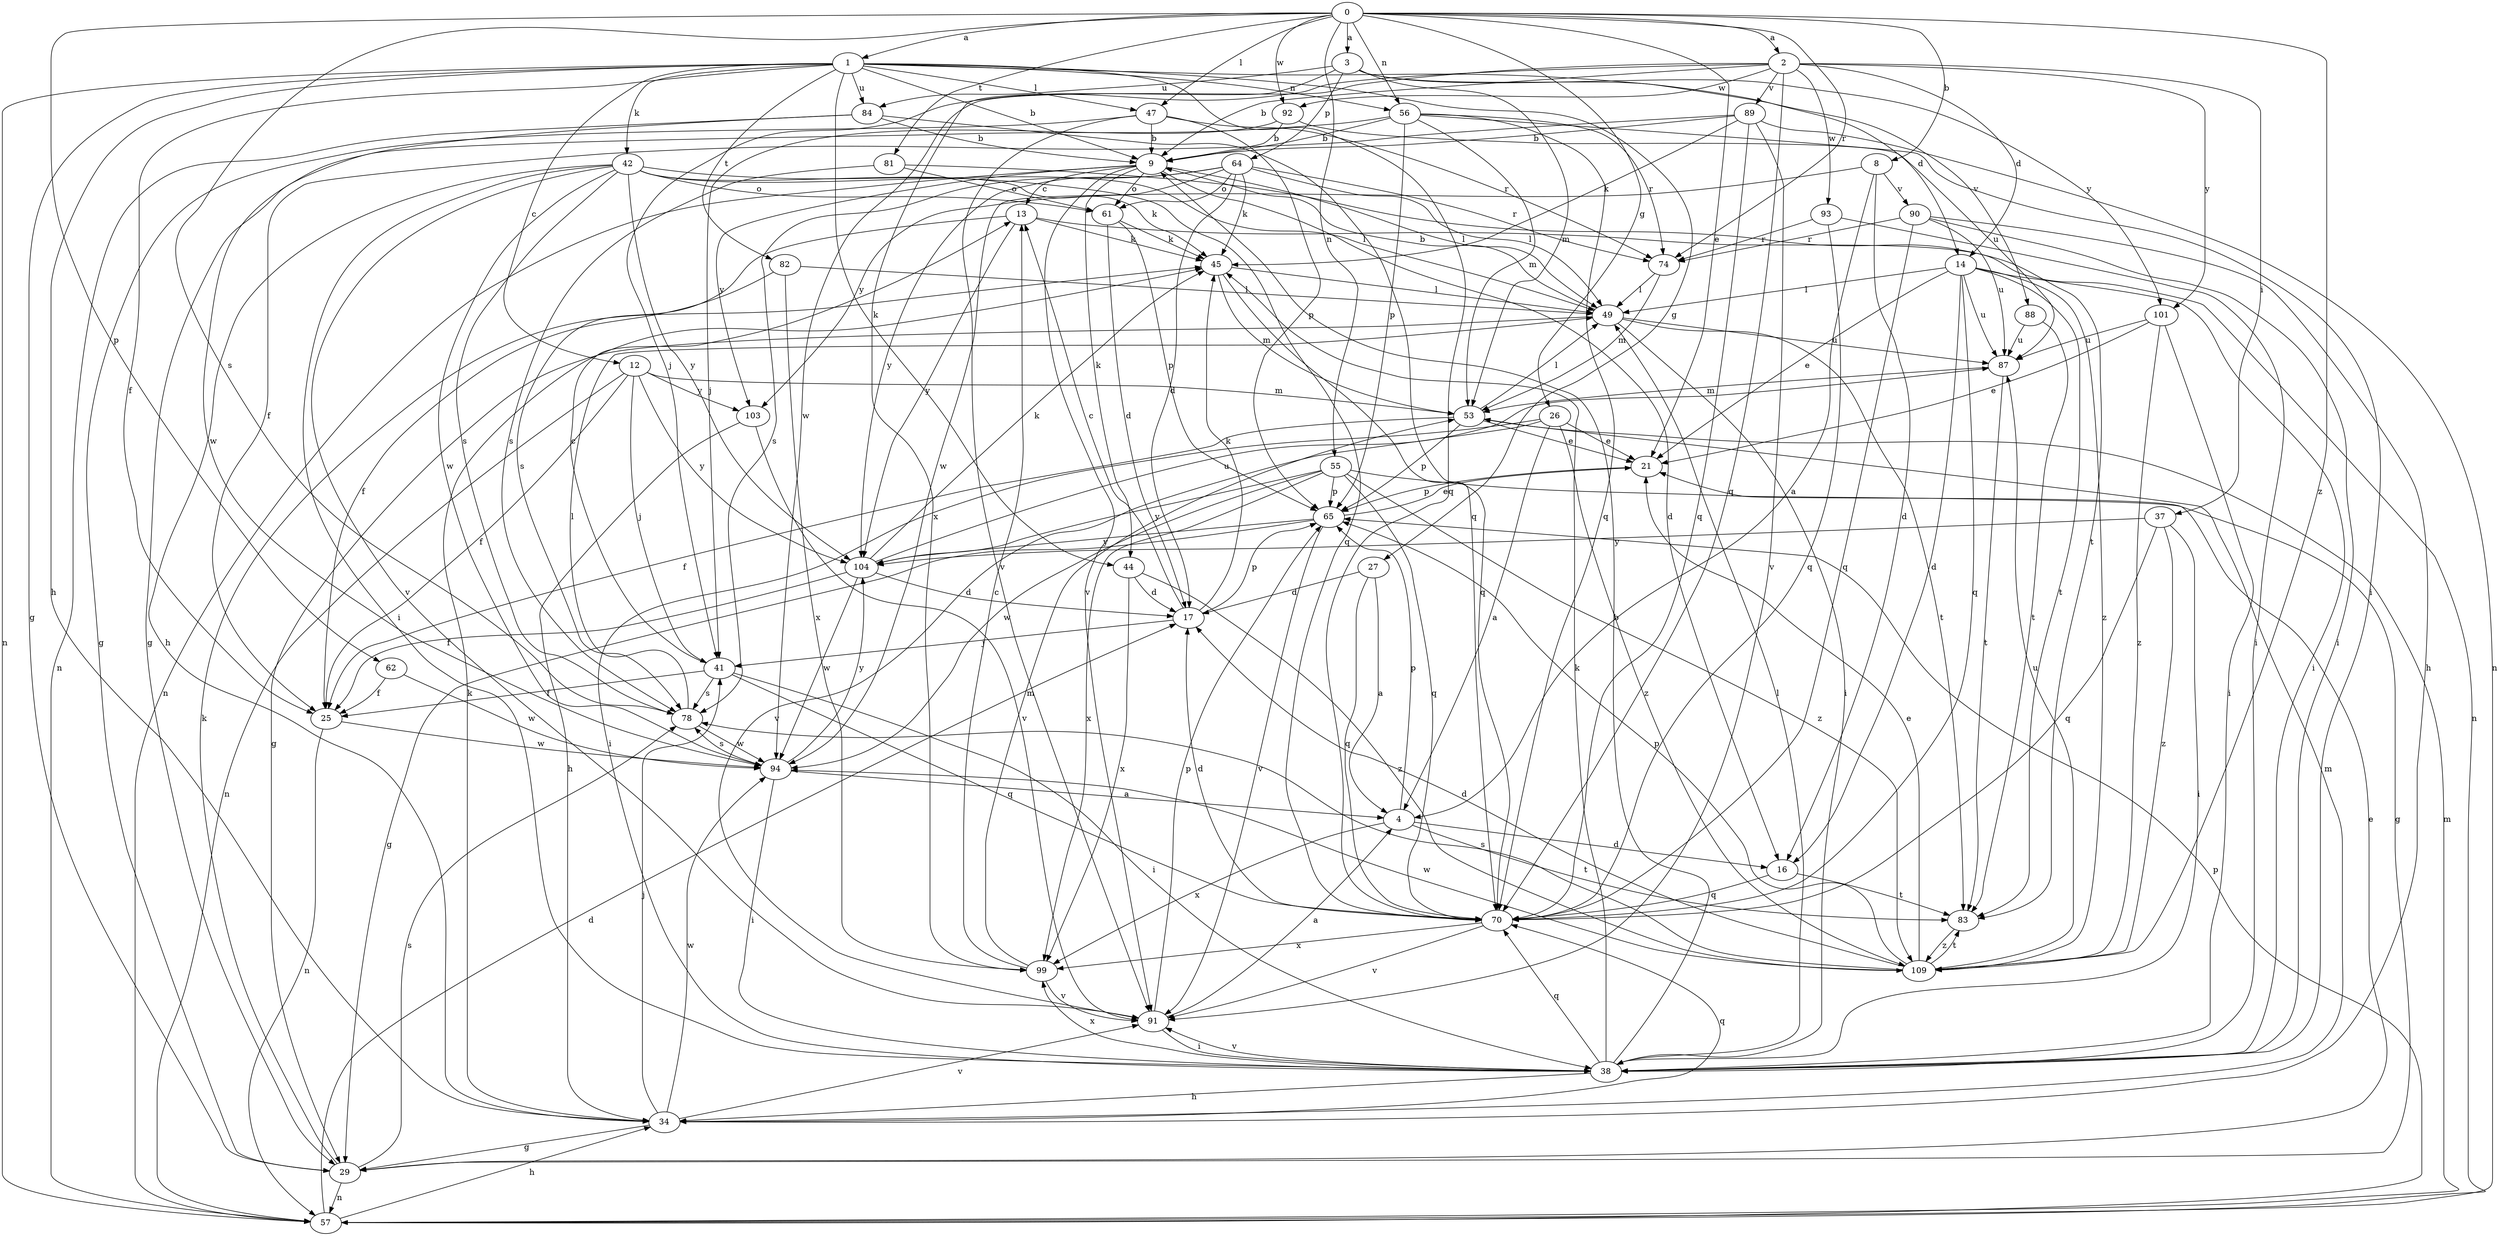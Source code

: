 strict digraph  {
0;
1;
2;
3;
4;
8;
9;
12;
13;
14;
16;
17;
21;
25;
26;
27;
29;
34;
37;
38;
41;
42;
44;
45;
47;
49;
53;
55;
56;
57;
61;
62;
64;
65;
70;
74;
78;
81;
82;
83;
84;
87;
88;
89;
90;
91;
92;
93;
94;
99;
101;
103;
104;
109;
0 -> 1  [label=a];
0 -> 2  [label=a];
0 -> 3  [label=a];
0 -> 8  [label=b];
0 -> 21  [label=e];
0 -> 26  [label=g];
0 -> 47  [label=l];
0 -> 55  [label=n];
0 -> 56  [label=n];
0 -> 62  [label=p];
0 -> 74  [label=r];
0 -> 78  [label=s];
0 -> 81  [label=t];
0 -> 92  [label=w];
0 -> 109  [label=z];
1 -> 9  [label=b];
1 -> 12  [label=c];
1 -> 25  [label=f];
1 -> 27  [label=g];
1 -> 29  [label=g];
1 -> 34  [label=h];
1 -> 42  [label=k];
1 -> 44  [label=k];
1 -> 47  [label=l];
1 -> 56  [label=n];
1 -> 57  [label=n];
1 -> 70  [label=q];
1 -> 82  [label=t];
1 -> 84  [label=u];
1 -> 88  [label=v];
2 -> 9  [label=b];
2 -> 14  [label=d];
2 -> 37  [label=i];
2 -> 41  [label=j];
2 -> 70  [label=q];
2 -> 89  [label=v];
2 -> 92  [label=w];
2 -> 93  [label=w];
2 -> 94  [label=w];
2 -> 101  [label=y];
3 -> 14  [label=d];
3 -> 53  [label=m];
3 -> 64  [label=p];
3 -> 84  [label=u];
3 -> 99  [label=x];
3 -> 101  [label=y];
4 -> 16  [label=d];
4 -> 65  [label=p];
4 -> 83  [label=t];
4 -> 99  [label=x];
8 -> 4  [label=a];
8 -> 16  [label=d];
8 -> 90  [label=v];
8 -> 103  [label=y];
9 -> 13  [label=c];
9 -> 16  [label=d];
9 -> 44  [label=k];
9 -> 49  [label=l];
9 -> 57  [label=n];
9 -> 61  [label=o];
9 -> 91  [label=v];
9 -> 103  [label=y];
12 -> 25  [label=f];
12 -> 41  [label=j];
12 -> 53  [label=m];
12 -> 57  [label=n];
12 -> 103  [label=y];
12 -> 104  [label=y];
13 -> 45  [label=k];
13 -> 57  [label=n];
13 -> 78  [label=s];
13 -> 104  [label=y];
14 -> 16  [label=d];
14 -> 21  [label=e];
14 -> 38  [label=i];
14 -> 49  [label=l];
14 -> 70  [label=q];
14 -> 83  [label=t];
14 -> 87  [label=u];
14 -> 109  [label=z];
16 -> 70  [label=q];
16 -> 83  [label=t];
17 -> 13  [label=c];
17 -> 41  [label=j];
17 -> 45  [label=k];
17 -> 65  [label=p];
21 -> 65  [label=p];
25 -> 57  [label=n];
25 -> 94  [label=w];
26 -> 4  [label=a];
26 -> 21  [label=e];
26 -> 38  [label=i];
26 -> 91  [label=v];
26 -> 109  [label=z];
27 -> 4  [label=a];
27 -> 17  [label=d];
27 -> 70  [label=q];
29 -> 21  [label=e];
29 -> 45  [label=k];
29 -> 57  [label=n];
29 -> 78  [label=s];
34 -> 29  [label=g];
34 -> 41  [label=j];
34 -> 45  [label=k];
34 -> 53  [label=m];
34 -> 70  [label=q];
34 -> 91  [label=v];
34 -> 94  [label=w];
37 -> 38  [label=i];
37 -> 70  [label=q];
37 -> 104  [label=y];
37 -> 109  [label=z];
38 -> 9  [label=b];
38 -> 34  [label=h];
38 -> 45  [label=k];
38 -> 49  [label=l];
38 -> 70  [label=q];
38 -> 91  [label=v];
38 -> 99  [label=x];
41 -> 13  [label=c];
41 -> 25  [label=f];
41 -> 38  [label=i];
41 -> 70  [label=q];
41 -> 78  [label=s];
42 -> 34  [label=h];
42 -> 38  [label=i];
42 -> 45  [label=k];
42 -> 49  [label=l];
42 -> 61  [label=o];
42 -> 70  [label=q];
42 -> 78  [label=s];
42 -> 91  [label=v];
42 -> 94  [label=w];
42 -> 104  [label=y];
44 -> 17  [label=d];
44 -> 99  [label=x];
44 -> 109  [label=z];
45 -> 49  [label=l];
45 -> 53  [label=m];
45 -> 70  [label=q];
47 -> 9  [label=b];
47 -> 29  [label=g];
47 -> 65  [label=p];
47 -> 74  [label=r];
47 -> 91  [label=v];
49 -> 9  [label=b];
49 -> 29  [label=g];
49 -> 38  [label=i];
49 -> 83  [label=t];
49 -> 87  [label=u];
53 -> 21  [label=e];
53 -> 25  [label=f];
53 -> 49  [label=l];
53 -> 65  [label=p];
55 -> 29  [label=g];
55 -> 65  [label=p];
55 -> 70  [label=q];
55 -> 94  [label=w];
55 -> 99  [label=x];
55 -> 104  [label=y];
55 -> 109  [label=z];
56 -> 9  [label=b];
56 -> 29  [label=g];
56 -> 38  [label=i];
56 -> 53  [label=m];
56 -> 65  [label=p];
56 -> 70  [label=q];
56 -> 74  [label=r];
57 -> 17  [label=d];
57 -> 34  [label=h];
57 -> 53  [label=m];
57 -> 65  [label=p];
61 -> 17  [label=d];
61 -> 45  [label=k];
61 -> 65  [label=p];
62 -> 25  [label=f];
62 -> 94  [label=w];
64 -> 17  [label=d];
64 -> 45  [label=k];
64 -> 49  [label=l];
64 -> 61  [label=o];
64 -> 74  [label=r];
64 -> 78  [label=s];
64 -> 94  [label=w];
64 -> 104  [label=y];
65 -> 21  [label=e];
65 -> 29  [label=g];
65 -> 91  [label=v];
65 -> 104  [label=y];
70 -> 17  [label=d];
70 -> 91  [label=v];
70 -> 99  [label=x];
74 -> 49  [label=l];
74 -> 53  [label=m];
78 -> 49  [label=l];
78 -> 94  [label=w];
81 -> 61  [label=o];
81 -> 78  [label=s];
81 -> 83  [label=t];
82 -> 25  [label=f];
82 -> 49  [label=l];
82 -> 99  [label=x];
83 -> 109  [label=z];
84 -> 9  [label=b];
84 -> 57  [label=n];
84 -> 70  [label=q];
84 -> 94  [label=w];
87 -> 53  [label=m];
87 -> 83  [label=t];
88 -> 83  [label=t];
88 -> 87  [label=u];
89 -> 9  [label=b];
89 -> 25  [label=f];
89 -> 45  [label=k];
89 -> 57  [label=n];
89 -> 70  [label=q];
89 -> 91  [label=v];
90 -> 34  [label=h];
90 -> 38  [label=i];
90 -> 70  [label=q];
90 -> 74  [label=r];
90 -> 87  [label=u];
91 -> 4  [label=a];
91 -> 38  [label=i];
91 -> 65  [label=p];
92 -> 9  [label=b];
92 -> 41  [label=j];
92 -> 87  [label=u];
93 -> 38  [label=i];
93 -> 70  [label=q];
93 -> 74  [label=r];
94 -> 4  [label=a];
94 -> 38  [label=i];
94 -> 78  [label=s];
94 -> 104  [label=y];
99 -> 13  [label=c];
99 -> 53  [label=m];
99 -> 91  [label=v];
101 -> 21  [label=e];
101 -> 38  [label=i];
101 -> 87  [label=u];
101 -> 109  [label=z];
103 -> 34  [label=h];
103 -> 91  [label=v];
104 -> 17  [label=d];
104 -> 25  [label=f];
104 -> 45  [label=k];
104 -> 87  [label=u];
104 -> 94  [label=w];
109 -> 17  [label=d];
109 -> 21  [label=e];
109 -> 65  [label=p];
109 -> 78  [label=s];
109 -> 83  [label=t];
109 -> 87  [label=u];
109 -> 94  [label=w];
}
